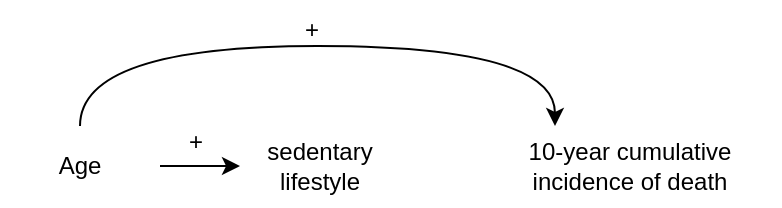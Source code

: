 <mxfile version="20.3.0" type="device"><diagram id="wks-HO4pJqCRdCrDRfq8" name="Page-1"><mxGraphModel dx="1106" dy="650" grid="0" gridSize="10" guides="1" tooltips="1" connect="1" arrows="1" fold="1" page="1" pageScale="1" pageWidth="1169" pageHeight="827" math="0" shadow="0"><root><mxCell id="0"/><mxCell id="1" parent="0"/><mxCell id="z5E5mti9LtuOLnvekTvT-4" style="edgeStyle=orthogonalEdgeStyle;rounded=0;orthogonalLoop=1;jettySize=auto;html=1;exitX=1;exitY=0.5;exitDx=0;exitDy=0;entryX=0;entryY=0.5;entryDx=0;entryDy=0;" edge="1" parent="1" source="z5E5mti9LtuOLnvekTvT-1" target="z5E5mti9LtuOLnvekTvT-2"><mxGeometry relative="1" as="geometry"/></mxCell><mxCell id="z5E5mti9LtuOLnvekTvT-5" style="edgeStyle=orthogonalEdgeStyle;rounded=0;orthogonalLoop=1;jettySize=auto;html=1;exitX=0.5;exitY=0;exitDx=0;exitDy=0;entryX=0.25;entryY=0;entryDx=0;entryDy=0;curved=1;" edge="1" parent="1" source="z5E5mti9LtuOLnvekTvT-1" target="z5E5mti9LtuOLnvekTvT-3"><mxGeometry relative="1" as="geometry"><Array as="points"><mxPoint x="240" y="160"/><mxPoint x="478" y="160"/></Array></mxGeometry></mxCell><mxCell id="z5E5mti9LtuOLnvekTvT-1" value="Age" style="rounded=0;whiteSpace=wrap;html=1;fillColor=default;strokeColor=none;" vertex="1" parent="1"><mxGeometry x="200" y="200" width="80" height="40" as="geometry"/></mxCell><mxCell id="z5E5mti9LtuOLnvekTvT-2" value="sedentary lifestyle" style="rounded=0;whiteSpace=wrap;html=1;fillColor=default;strokeColor=none;" vertex="1" parent="1"><mxGeometry x="320" y="200" width="80" height="40" as="geometry"/></mxCell><mxCell id="z5E5mti9LtuOLnvekTvT-3" value="10-year cumulative incidence of death" style="rounded=0;whiteSpace=wrap;html=1;fillColor=default;strokeColor=none;" vertex="1" parent="1"><mxGeometry x="440" y="200" width="150" height="40" as="geometry"/></mxCell><mxCell id="z5E5mti9LtuOLnvekTvT-6" value="+" style="text;html=1;strokeColor=none;fillColor=none;align=center;verticalAlign=middle;whiteSpace=wrap;rounded=0;" vertex="1" parent="1"><mxGeometry x="268" y="193" width="60" height="30" as="geometry"/></mxCell><mxCell id="z5E5mti9LtuOLnvekTvT-7" value="+" style="text;html=1;strokeColor=none;fillColor=none;align=center;verticalAlign=middle;whiteSpace=wrap;rounded=0;" vertex="1" parent="1"><mxGeometry x="326" y="137" width="60" height="30" as="geometry"/></mxCell></root></mxGraphModel></diagram></mxfile>